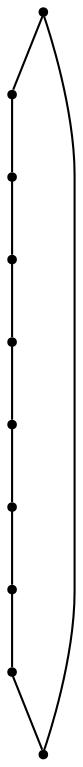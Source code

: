 graph {
  node [shape=point,comment="{\"directed\":false,\"doi\":\"10.1007/978-3-540-77537-9_28\",\"figure\":\"1\"}"]

  v0 [pos="1469.1550078103708,796.2478312405673"]
  v1 [pos="1469.1550078103708,666.2005076321688"]
  v2 [pos="1350.9420753833858,666.2005076321688"]
  v3 [pos="1350.9420753833858,796.2478312405673"]
  v4 [pos="1232.729206582003,666.2005076321688"]
  v5 [pos="1232.729206582003,796.2478312405673"]
  v6 [pos="1114.5163059678189,666.2005076321688"]
  v7 [pos="1114.5163059678189,796.2478312405673"]
  v8 [pos="996.3033894472343,666.2005076321688"]
  v9 [pos="996.3033894472344,796.2478312405673"]

  v0 -- v1 [id="-1",pos="1469.1550078103708,796.2478312405673 1469.1550078103708,666.2005076321688 1469.1550078103708,666.2005076321688 1469.1550078103708,666.2005076321688"]
  v1 -- v2 [id="-2",pos="1469.1550078103708,666.2005076321688 1350.9420753833858,666.2005076321688 1350.9420753833858,666.2005076321688 1350.9420753833858,666.2005076321688"]
  v8 -- v9 [id="-3",pos="996.3033894472343,666.2005076321688 996.3033894472344,796.2478312405673 996.3033894472344,796.2478312405673 996.3033894472344,796.2478312405673"]
  v3 -- v0 [id="-4",pos="1350.9420753833858,796.2478312405673 1469.1550078103708,796.2478312405673 1469.1550078103708,796.2478312405673 1469.1550078103708,796.2478312405673"]
  v9 -- v7 [id="-5",pos="996.3033894472344,796.2478312405673 1114.5163059678189,796.2478312405673 1114.5163059678189,796.2478312405673 1114.5163059678189,796.2478312405673"]
  v6 -- v8 [id="-6",pos="1114.5163059678189,666.2005076321688 996.3033894472343,666.2005076321688 996.3033894472343,666.2005076321688 996.3033894472343,666.2005076321688"]
  v2 -- v4 [id="-7",pos="1350.9420753833858,666.2005076321688 1232.729206582003,666.2005076321688 1232.729206582003,666.2005076321688 1232.729206582003,666.2005076321688"]
  v7 -- v5 [id="-8",pos="1114.5163059678189,796.2478312405673 1232.729206582003,796.2478312405673 1232.729206582003,796.2478312405673 1232.729206582003,796.2478312405673"]
  v4 -- v6 [id="-9",pos="1232.729206582003,666.2005076321688 1114.5163059678189,666.2005076321688 1114.5163059678189,666.2005076321688 1114.5163059678189,666.2005076321688"]
  v5 -- v3 [id="-10",pos="1232.729206582003,796.2478312405673 1350.9420753833858,796.2478312405673 1350.9420753833858,796.2478312405673 1350.9420753833858,796.2478312405673"]
}